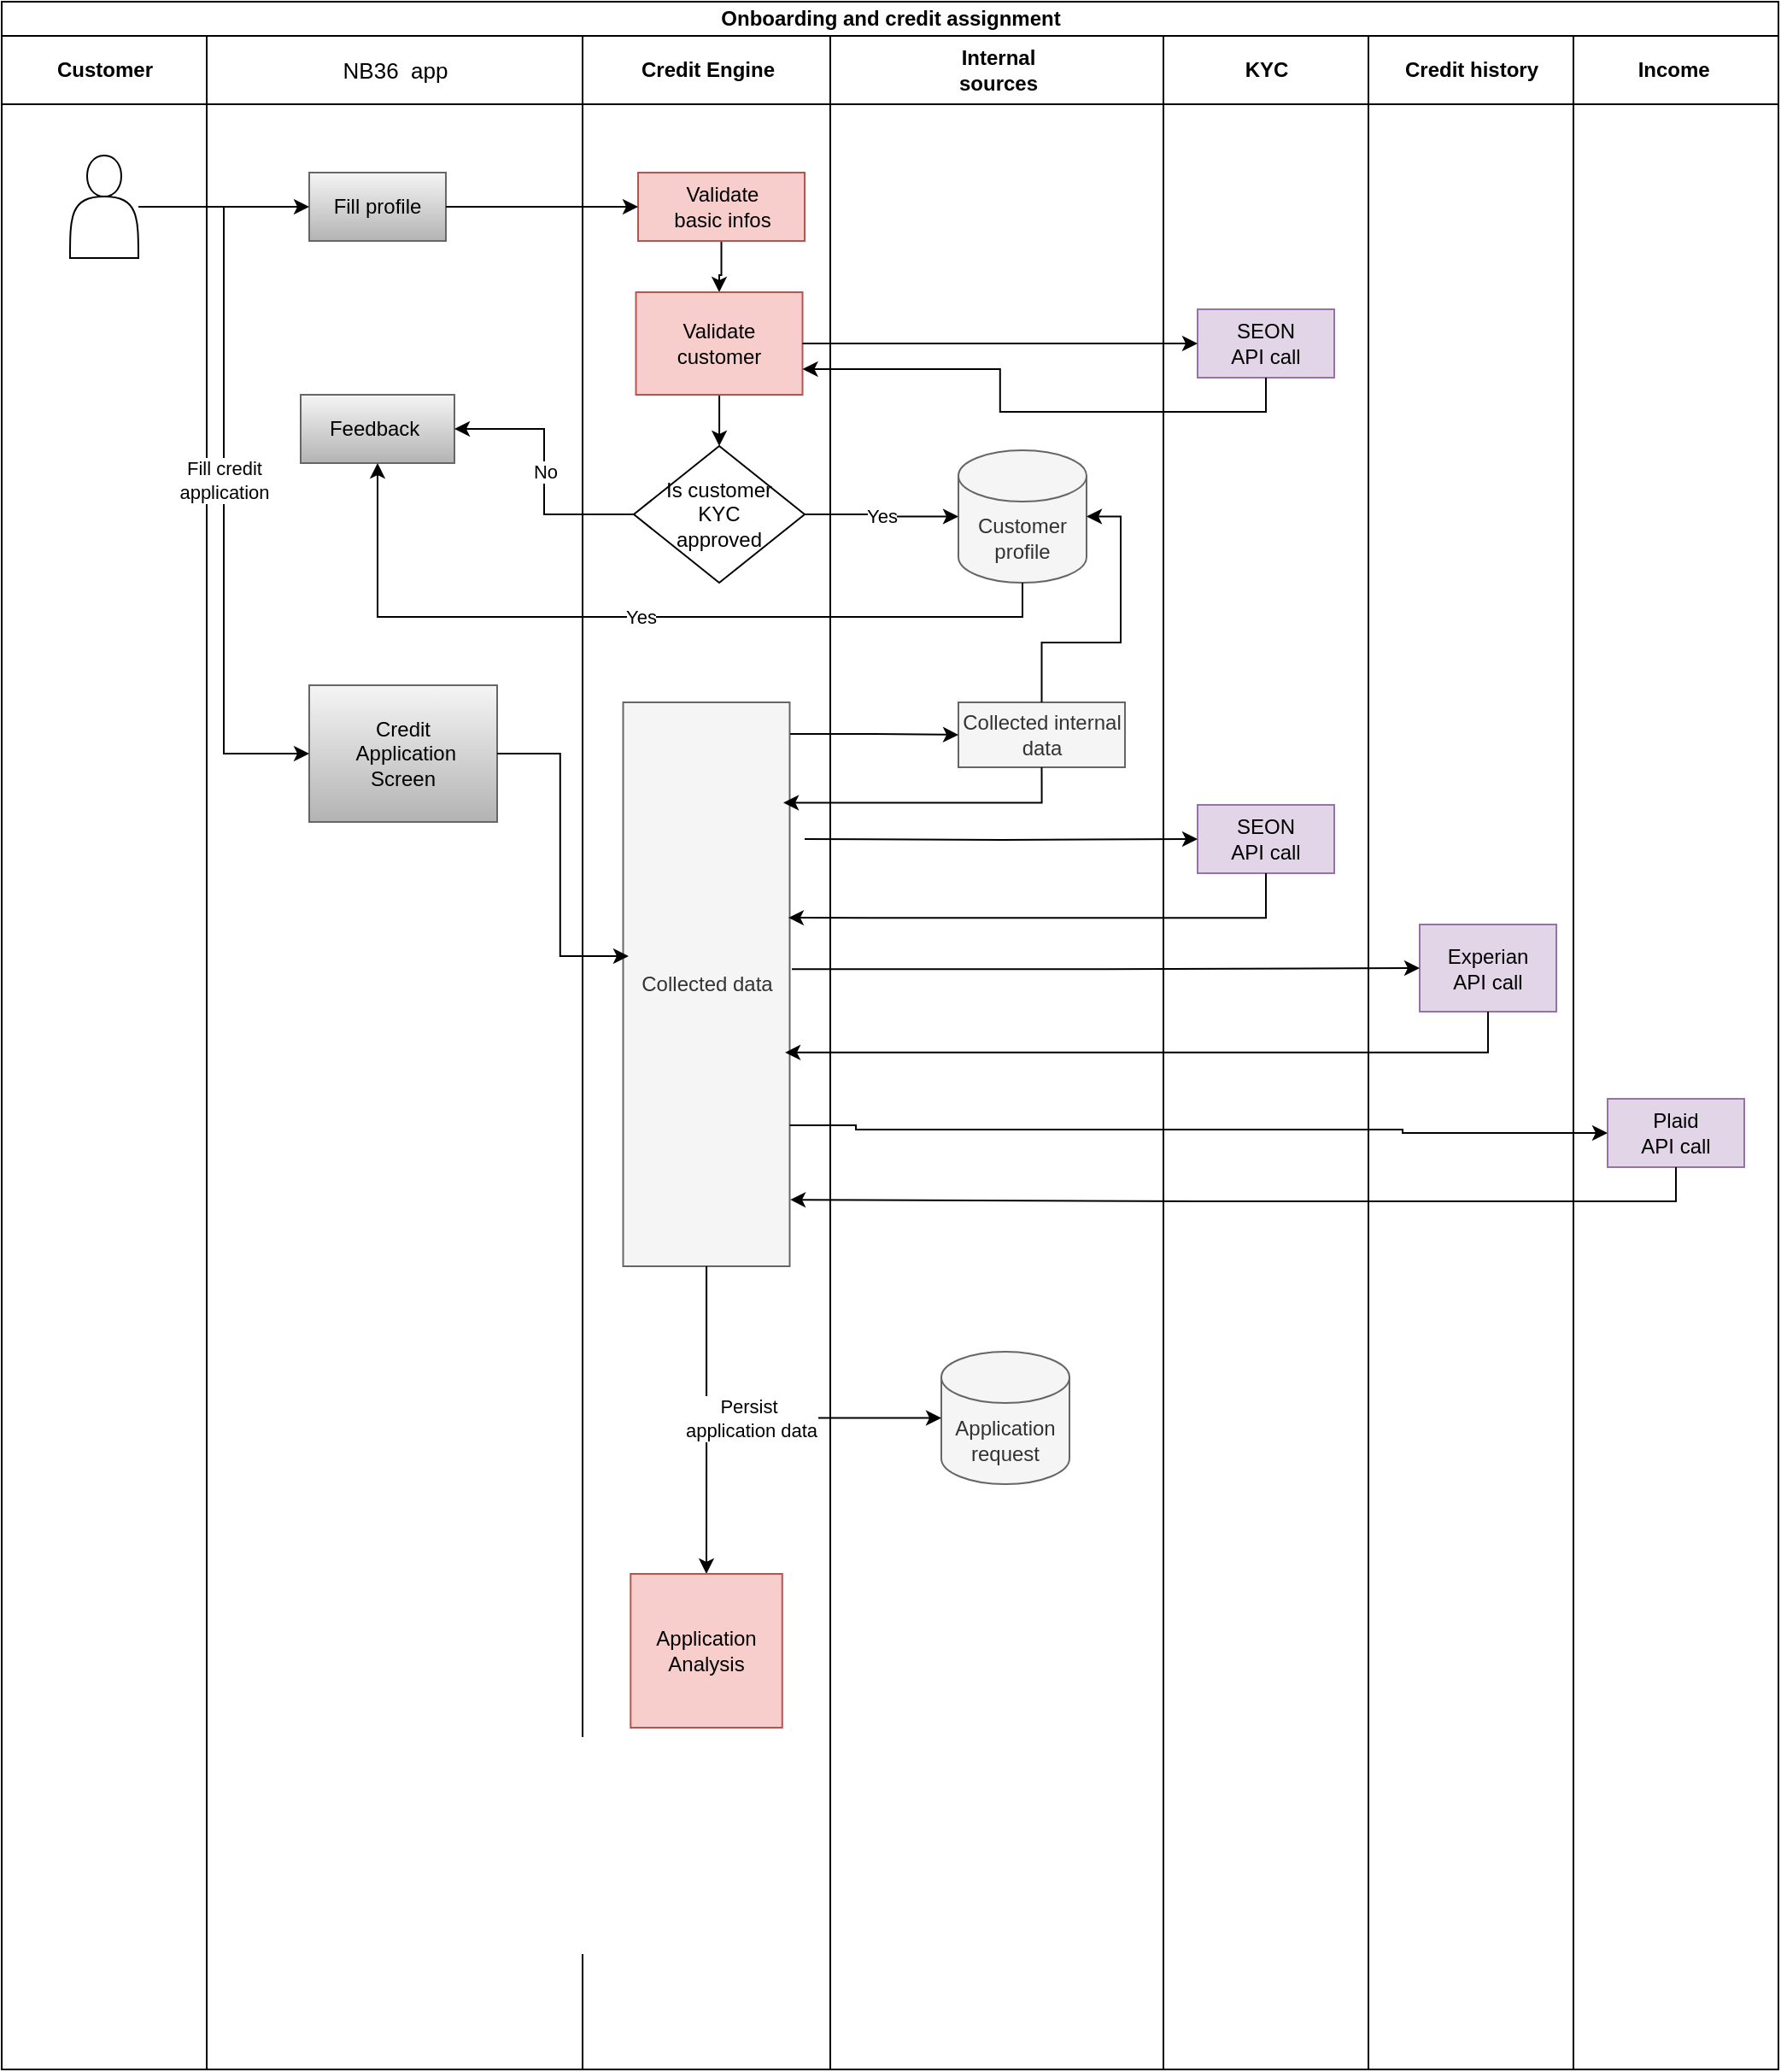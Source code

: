 <mxfile version="26.0.2">
  <diagram id="07fea595-8f29-1299-0266-81d95cde20df" name="Page-1">
    <mxGraphModel dx="1026" dy="580" grid="1" gridSize="10" guides="1" tooltips="1" connect="1" arrows="1" fold="1" page="1" pageScale="1" pageWidth="1169" pageHeight="827" background="#ffffff" math="0" shadow="0">
      <root>
        <mxCell id="0" />
        <mxCell id="1" parent="0" />
        <mxCell id="J3lePC3tcy8HL9QRwmuM-217" value="Onboarding and credit assignment" style="swimlane;childLayout=stackLayout;resizeParent=1;resizeParentMax=0;startSize=20;html=1;" vertex="1" parent="1">
          <mxGeometry x="40.0" y="100" width="1040" height="1210" as="geometry" />
        </mxCell>
        <mxCell id="J3lePC3tcy8HL9QRwmuM-218" value="Customer" style="swimlane;startSize=40;html=1;" vertex="1" parent="J3lePC3tcy8HL9QRwmuM-217">
          <mxGeometry y="20" width="120" height="1190" as="geometry" />
        </mxCell>
        <mxCell id="J3lePC3tcy8HL9QRwmuM-227" value="" style="shape=actor;whiteSpace=wrap;html=1;" vertex="1" parent="J3lePC3tcy8HL9QRwmuM-218">
          <mxGeometry x="40" y="70" width="40" height="60" as="geometry" />
        </mxCell>
        <mxCell id="J3lePC3tcy8HL9QRwmuM-219" value="&lt;span style=&quot;font-family: Arial, Helvetica, sans-serif; font-size: small; font-weight: 400; text-align: start; text-wrap-mode: wrap; background-color: rgb(255, 255, 255);&quot;&gt;NB36&amp;nbsp; app&lt;/span&gt;" style="swimlane;startSize=40;html=1;" vertex="1" parent="J3lePC3tcy8HL9QRwmuM-217">
          <mxGeometry x="120" y="20" width="220" height="1190" as="geometry" />
        </mxCell>
        <mxCell id="J3lePC3tcy8HL9QRwmuM-228" value="Fill profile" style="rounded=0;whiteSpace=wrap;html=1;fillColor=#f5f5f5;gradientColor=#b3b3b3;strokeColor=#666666;" vertex="1" parent="J3lePC3tcy8HL9QRwmuM-219">
          <mxGeometry x="60" y="80" width="80" height="40" as="geometry" />
        </mxCell>
        <mxCell id="J3lePC3tcy8HL9QRwmuM-254" value="Feedback&amp;nbsp;" style="rounded=0;whiteSpace=wrap;html=1;fillColor=#f5f5f5;gradientColor=#b3b3b3;strokeColor=#666666;" vertex="1" parent="J3lePC3tcy8HL9QRwmuM-219">
          <mxGeometry x="55" y="210" width="90" height="40" as="geometry" />
        </mxCell>
        <mxCell id="J3lePC3tcy8HL9QRwmuM-261" value="Credit&lt;br&gt;&amp;nbsp;Application&lt;br&gt;Screen" style="rounded=0;whiteSpace=wrap;html=1;fillColor=#f5f5f5;gradientColor=#b3b3b3;strokeColor=#666666;" vertex="1" parent="J3lePC3tcy8HL9QRwmuM-219">
          <mxGeometry x="60" y="380" width="110" height="80" as="geometry" />
        </mxCell>
        <mxCell id="J3lePC3tcy8HL9QRwmuM-220" value="Credit Engine" style="swimlane;startSize=40;html=1;" vertex="1" parent="J3lePC3tcy8HL9QRwmuM-217">
          <mxGeometry x="340" y="20" width="145" height="1190" as="geometry" />
        </mxCell>
        <mxCell id="J3lePC3tcy8HL9QRwmuM-243" style="edgeStyle=orthogonalEdgeStyle;rounded=0;orthogonalLoop=1;jettySize=auto;html=1;entryX=0.5;entryY=0;entryDx=0;entryDy=0;" edge="1" parent="J3lePC3tcy8HL9QRwmuM-220" source="J3lePC3tcy8HL9QRwmuM-236" target="J3lePC3tcy8HL9QRwmuM-240">
          <mxGeometry relative="1" as="geometry" />
        </mxCell>
        <mxCell id="J3lePC3tcy8HL9QRwmuM-236" value="Validate&lt;br&gt;basic infos" style="rounded=0;whiteSpace=wrap;html=1;fillColor=#f8cecc;strokeColor=#b85450;" vertex="1" parent="J3lePC3tcy8HL9QRwmuM-220">
          <mxGeometry x="32.5" y="80" width="97.5" height="40" as="geometry" />
        </mxCell>
        <mxCell id="J3lePC3tcy8HL9QRwmuM-250" style="edgeStyle=orthogonalEdgeStyle;rounded=0;orthogonalLoop=1;jettySize=auto;html=1;entryX=0.5;entryY=0;entryDx=0;entryDy=0;" edge="1" parent="J3lePC3tcy8HL9QRwmuM-220" source="J3lePC3tcy8HL9QRwmuM-240" target="J3lePC3tcy8HL9QRwmuM-249">
          <mxGeometry relative="1" as="geometry" />
        </mxCell>
        <mxCell id="J3lePC3tcy8HL9QRwmuM-240" value="Validate&lt;br&gt;customer" style="rounded=0;whiteSpace=wrap;html=1;fillColor=#f8cecc;strokeColor=#b85450;" vertex="1" parent="J3lePC3tcy8HL9QRwmuM-220">
          <mxGeometry x="31.25" y="150" width="97.5" height="60" as="geometry" />
        </mxCell>
        <mxCell id="J3lePC3tcy8HL9QRwmuM-249" value="Is customer&lt;br&gt;KYC &lt;br&gt;approved" style="rhombus;whiteSpace=wrap;html=1;" vertex="1" parent="J3lePC3tcy8HL9QRwmuM-220">
          <mxGeometry x="30" y="240" width="100" height="80" as="geometry" />
        </mxCell>
        <mxCell id="J3lePC3tcy8HL9QRwmuM-296" style="edgeStyle=orthogonalEdgeStyle;rounded=0;orthogonalLoop=1;jettySize=auto;html=1;" edge="1" parent="J3lePC3tcy8HL9QRwmuM-220" source="J3lePC3tcy8HL9QRwmuM-267" target="J3lePC3tcy8HL9QRwmuM-295">
          <mxGeometry relative="1" as="geometry" />
        </mxCell>
        <mxCell id="J3lePC3tcy8HL9QRwmuM-267" value="Collected data" style="rounded=0;whiteSpace=wrap;html=1;fillColor=#f5f5f5;fontColor=#333333;strokeColor=#666666;" vertex="1" parent="J3lePC3tcy8HL9QRwmuM-220">
          <mxGeometry x="23.75" y="390" width="97.5" height="330" as="geometry" />
        </mxCell>
        <mxCell id="J3lePC3tcy8HL9QRwmuM-295" value="Application&lt;br&gt;Analysis" style="rounded=0;whiteSpace=wrap;html=1;fillColor=#f8cecc;strokeColor=#b85450;" vertex="1" parent="J3lePC3tcy8HL9QRwmuM-220">
          <mxGeometry x="28.13" y="900" width="88.75" height="90" as="geometry" />
        </mxCell>
        <mxCell id="J3lePC3tcy8HL9QRwmuM-224" value="Internal &lt;br&gt;sources" style="swimlane;startSize=40;html=1;" vertex="1" parent="J3lePC3tcy8HL9QRwmuM-217">
          <mxGeometry x="485" y="20" width="195" height="1190" as="geometry" />
        </mxCell>
        <mxCell id="J3lePC3tcy8HL9QRwmuM-232" value="Customer profile" style="shape=cylinder3;whiteSpace=wrap;html=1;boundedLbl=1;backgroundOutline=1;size=15;fillColor=#f5f5f5;fontColor=#333333;strokeColor=#666666;" vertex="1" parent="J3lePC3tcy8HL9QRwmuM-224">
          <mxGeometry x="75" y="242.5" width="75" height="77.5" as="geometry" />
        </mxCell>
        <mxCell id="J3lePC3tcy8HL9QRwmuM-269" value="Collected internal data" style="rounded=0;whiteSpace=wrap;html=1;fillColor=#f5f5f5;fontColor=#333333;strokeColor=#666666;" vertex="1" parent="J3lePC3tcy8HL9QRwmuM-224">
          <mxGeometry x="75" y="390" width="97.5" height="38" as="geometry" />
        </mxCell>
        <mxCell id="J3lePC3tcy8HL9QRwmuM-270" style="edgeStyle=orthogonalEdgeStyle;rounded=0;orthogonalLoop=1;jettySize=auto;html=1;entryX=1;entryY=0.5;entryDx=0;entryDy=0;entryPerimeter=0;" edge="1" parent="J3lePC3tcy8HL9QRwmuM-224" source="J3lePC3tcy8HL9QRwmuM-269" target="J3lePC3tcy8HL9QRwmuM-232">
          <mxGeometry relative="1" as="geometry" />
        </mxCell>
        <mxCell id="J3lePC3tcy8HL9QRwmuM-293" value="Application&lt;br&gt;request" style="shape=cylinder3;whiteSpace=wrap;html=1;boundedLbl=1;backgroundOutline=1;size=15;fillColor=#f5f5f5;fontColor=#333333;strokeColor=#666666;" vertex="1" parent="J3lePC3tcy8HL9QRwmuM-224">
          <mxGeometry x="65" y="770" width="75" height="77.5" as="geometry" />
        </mxCell>
        <mxCell id="J3lePC3tcy8HL9QRwmuM-221" value="KYC" style="swimlane;startSize=40;html=1;" vertex="1" parent="J3lePC3tcy8HL9QRwmuM-217">
          <mxGeometry x="680" y="20" width="120" height="1190" as="geometry" />
        </mxCell>
        <mxCell id="J3lePC3tcy8HL9QRwmuM-244" value="SEON&lt;br&gt;API call" style="rounded=0;whiteSpace=wrap;html=1;fillColor=#e1d5e7;strokeColor=#9673a6;" vertex="1" parent="J3lePC3tcy8HL9QRwmuM-221">
          <mxGeometry x="20" y="160" width="80" height="40" as="geometry" />
        </mxCell>
        <mxCell id="J3lePC3tcy8HL9QRwmuM-271" value="SEON&lt;br&gt;API call" style="rounded=0;whiteSpace=wrap;html=1;fillColor=#e1d5e7;strokeColor=#9673a6;" vertex="1" parent="J3lePC3tcy8HL9QRwmuM-221">
          <mxGeometry x="20" y="450" width="80" height="40" as="geometry" />
        </mxCell>
        <mxCell id="J3lePC3tcy8HL9QRwmuM-223" value="Credit history" style="swimlane;startSize=40;html=1;" vertex="1" parent="J3lePC3tcy8HL9QRwmuM-217">
          <mxGeometry x="800" y="20" width="120" height="1190" as="geometry" />
        </mxCell>
        <mxCell id="J3lePC3tcy8HL9QRwmuM-282" value="Experian&lt;br&gt;API call" style="rounded=0;whiteSpace=wrap;html=1;fillColor=#e1d5e7;strokeColor=#9673a6;" vertex="1" parent="J3lePC3tcy8HL9QRwmuM-223">
          <mxGeometry x="30" y="520" width="80" height="51" as="geometry" />
        </mxCell>
        <mxCell id="J3lePC3tcy8HL9QRwmuM-225" value="Income&amp;nbsp;" style="swimlane;startSize=40;html=1;" vertex="1" parent="J3lePC3tcy8HL9QRwmuM-217">
          <mxGeometry x="920" y="20" width="120" height="1190" as="geometry" />
        </mxCell>
        <mxCell id="J3lePC3tcy8HL9QRwmuM-284" value="Plaid&lt;br&gt;API call" style="rounded=0;whiteSpace=wrap;html=1;fillColor=#e1d5e7;strokeColor=#9673a6;" vertex="1" parent="J3lePC3tcy8HL9QRwmuM-225">
          <mxGeometry x="20" y="622" width="80" height="40" as="geometry" />
        </mxCell>
        <mxCell id="J3lePC3tcy8HL9QRwmuM-233" style="edgeStyle=orthogonalEdgeStyle;rounded=0;orthogonalLoop=1;jettySize=auto;html=1;entryX=0;entryY=0.5;entryDx=0;entryDy=0;" edge="1" parent="J3lePC3tcy8HL9QRwmuM-217" source="J3lePC3tcy8HL9QRwmuM-228" target="J3lePC3tcy8HL9QRwmuM-236">
          <mxGeometry relative="1" as="geometry" />
        </mxCell>
        <mxCell id="J3lePC3tcy8HL9QRwmuM-230" style="edgeStyle=orthogonalEdgeStyle;rounded=0;orthogonalLoop=1;jettySize=auto;html=1;entryX=0;entryY=0.5;entryDx=0;entryDy=0;" edge="1" parent="J3lePC3tcy8HL9QRwmuM-217" source="J3lePC3tcy8HL9QRwmuM-227" target="J3lePC3tcy8HL9QRwmuM-228">
          <mxGeometry relative="1" as="geometry" />
        </mxCell>
        <mxCell id="J3lePC3tcy8HL9QRwmuM-248" style="edgeStyle=orthogonalEdgeStyle;rounded=0;orthogonalLoop=1;jettySize=auto;html=1;entryX=1;entryY=0.75;entryDx=0;entryDy=0;exitX=0.5;exitY=1;exitDx=0;exitDy=0;" edge="1" parent="J3lePC3tcy8HL9QRwmuM-217" source="J3lePC3tcy8HL9QRwmuM-244" target="J3lePC3tcy8HL9QRwmuM-240">
          <mxGeometry relative="1" as="geometry" />
        </mxCell>
        <mxCell id="J3lePC3tcy8HL9QRwmuM-251" value="Yes" style="edgeStyle=orthogonalEdgeStyle;rounded=0;orthogonalLoop=1;jettySize=auto;html=1;entryX=0;entryY=0.5;entryDx=0;entryDy=0;entryPerimeter=0;" edge="1" parent="J3lePC3tcy8HL9QRwmuM-217" source="J3lePC3tcy8HL9QRwmuM-249" target="J3lePC3tcy8HL9QRwmuM-232">
          <mxGeometry relative="1" as="geometry" />
        </mxCell>
        <mxCell id="J3lePC3tcy8HL9QRwmuM-255" style="edgeStyle=orthogonalEdgeStyle;rounded=0;orthogonalLoop=1;jettySize=auto;html=1;" edge="1" parent="J3lePC3tcy8HL9QRwmuM-217" source="J3lePC3tcy8HL9QRwmuM-240" target="J3lePC3tcy8HL9QRwmuM-244">
          <mxGeometry relative="1" as="geometry" />
        </mxCell>
        <mxCell id="J3lePC3tcy8HL9QRwmuM-259" value="No" style="edgeStyle=orthogonalEdgeStyle;rounded=0;orthogonalLoop=1;jettySize=auto;html=1;entryX=1;entryY=0.5;entryDx=0;entryDy=0;" edge="1" parent="J3lePC3tcy8HL9QRwmuM-217" source="J3lePC3tcy8HL9QRwmuM-249" target="J3lePC3tcy8HL9QRwmuM-254">
          <mxGeometry relative="1" as="geometry" />
        </mxCell>
        <mxCell id="J3lePC3tcy8HL9QRwmuM-260" value="Yes" style="edgeStyle=orthogonalEdgeStyle;rounded=0;orthogonalLoop=1;jettySize=auto;html=1;exitX=0.5;exitY=1;exitDx=0;exitDy=0;exitPerimeter=0;entryX=0.5;entryY=1;entryDx=0;entryDy=0;" edge="1" parent="J3lePC3tcy8HL9QRwmuM-217" source="J3lePC3tcy8HL9QRwmuM-232" target="J3lePC3tcy8HL9QRwmuM-254">
          <mxGeometry relative="1" as="geometry" />
        </mxCell>
        <mxCell id="J3lePC3tcy8HL9QRwmuM-262" value="Fill credit&lt;br&gt;application" style="edgeStyle=orthogonalEdgeStyle;rounded=0;orthogonalLoop=1;jettySize=auto;html=1;entryX=0;entryY=0.5;entryDx=0;entryDy=0;" edge="1" parent="J3lePC3tcy8HL9QRwmuM-217" source="J3lePC3tcy8HL9QRwmuM-227" target="J3lePC3tcy8HL9QRwmuM-261">
          <mxGeometry relative="1" as="geometry">
            <mxPoint as="offset" />
          </mxGeometry>
        </mxCell>
        <mxCell id="J3lePC3tcy8HL9QRwmuM-268" style="edgeStyle=orthogonalEdgeStyle;rounded=0;orthogonalLoop=1;jettySize=auto;html=1;entryX=0.033;entryY=0.45;entryDx=0;entryDy=0;entryPerimeter=0;" edge="1" parent="J3lePC3tcy8HL9QRwmuM-217" source="J3lePC3tcy8HL9QRwmuM-261" target="J3lePC3tcy8HL9QRwmuM-267">
          <mxGeometry relative="1" as="geometry" />
        </mxCell>
        <mxCell id="J3lePC3tcy8HL9QRwmuM-274" style="edgeStyle=orthogonalEdgeStyle;rounded=0;orthogonalLoop=1;jettySize=auto;html=1;" edge="1" parent="J3lePC3tcy8HL9QRwmuM-217" target="J3lePC3tcy8HL9QRwmuM-271">
          <mxGeometry relative="1" as="geometry">
            <mxPoint x="470.0" y="490" as="sourcePoint" />
          </mxGeometry>
        </mxCell>
        <mxCell id="J3lePC3tcy8HL9QRwmuM-275" style="edgeStyle=orthogonalEdgeStyle;rounded=0;orthogonalLoop=1;jettySize=auto;html=1;exitX=0.5;exitY=1;exitDx=0;exitDy=0;entryX=0.992;entryY=0.382;entryDx=0;entryDy=0;entryPerimeter=0;" edge="1" parent="J3lePC3tcy8HL9QRwmuM-217" source="J3lePC3tcy8HL9QRwmuM-271" target="J3lePC3tcy8HL9QRwmuM-267">
          <mxGeometry relative="1" as="geometry">
            <mxPoint x="470.0" y="550" as="targetPoint" />
          </mxGeometry>
        </mxCell>
        <mxCell id="J3lePC3tcy8HL9QRwmuM-283" style="edgeStyle=orthogonalEdgeStyle;rounded=0;orthogonalLoop=1;jettySize=auto;html=1;entryX=0.972;entryY=0.621;entryDx=0;entryDy=0;entryPerimeter=0;exitX=0.5;exitY=1;exitDx=0;exitDy=0;" edge="1" parent="J3lePC3tcy8HL9QRwmuM-217" source="J3lePC3tcy8HL9QRwmuM-282" target="J3lePC3tcy8HL9QRwmuM-267">
          <mxGeometry relative="1" as="geometry" />
        </mxCell>
        <mxCell id="J3lePC3tcy8HL9QRwmuM-287" style="edgeStyle=orthogonalEdgeStyle;rounded=0;orthogonalLoop=1;jettySize=auto;html=1;entryX=0;entryY=0.5;entryDx=0;entryDy=0;exitX=1.013;exitY=0.473;exitDx=0;exitDy=0;exitPerimeter=0;" edge="1" parent="J3lePC3tcy8HL9QRwmuM-217" source="J3lePC3tcy8HL9QRwmuM-267" target="J3lePC3tcy8HL9QRwmuM-282">
          <mxGeometry relative="1" as="geometry" />
        </mxCell>
        <mxCell id="J3lePC3tcy8HL9QRwmuM-288" style="edgeStyle=orthogonalEdgeStyle;rounded=0;orthogonalLoop=1;jettySize=auto;html=1;entryX=0;entryY=0.5;entryDx=0;entryDy=0;exitX=1.003;exitY=0.056;exitDx=0;exitDy=0;exitPerimeter=0;" edge="1" parent="J3lePC3tcy8HL9QRwmuM-217" source="J3lePC3tcy8HL9QRwmuM-267" target="J3lePC3tcy8HL9QRwmuM-269">
          <mxGeometry relative="1" as="geometry" />
        </mxCell>
        <mxCell id="J3lePC3tcy8HL9QRwmuM-289" style="edgeStyle=orthogonalEdgeStyle;rounded=0;orthogonalLoop=1;jettySize=auto;html=1;entryX=0.962;entryY=0.178;entryDx=0;entryDy=0;entryPerimeter=0;exitX=0.5;exitY=1;exitDx=0;exitDy=0;" edge="1" parent="J3lePC3tcy8HL9QRwmuM-217" source="J3lePC3tcy8HL9QRwmuM-269" target="J3lePC3tcy8HL9QRwmuM-267">
          <mxGeometry relative="1" as="geometry" />
        </mxCell>
        <mxCell id="J3lePC3tcy8HL9QRwmuM-290" style="edgeStyle=orthogonalEdgeStyle;rounded=0;orthogonalLoop=1;jettySize=auto;html=1;entryX=0;entryY=0.5;entryDx=0;entryDy=0;exitX=1;exitY=0.75;exitDx=0;exitDy=0;" edge="1" parent="J3lePC3tcy8HL9QRwmuM-217" source="J3lePC3tcy8HL9QRwmuM-267" target="J3lePC3tcy8HL9QRwmuM-284">
          <mxGeometry relative="1" as="geometry">
            <Array as="points">
              <mxPoint x="500" y="658" />
              <mxPoint x="500" y="660" />
              <mxPoint x="820" y="660" />
              <mxPoint x="820" y="662" />
            </Array>
          </mxGeometry>
        </mxCell>
        <mxCell id="J3lePC3tcy8HL9QRwmuM-292" style="edgeStyle=orthogonalEdgeStyle;rounded=0;orthogonalLoop=1;jettySize=auto;html=1;entryX=1.003;entryY=0.882;entryDx=0;entryDy=0;entryPerimeter=0;exitX=0.5;exitY=1;exitDx=0;exitDy=0;" edge="1" parent="J3lePC3tcy8HL9QRwmuM-217" source="J3lePC3tcy8HL9QRwmuM-284" target="J3lePC3tcy8HL9QRwmuM-267">
          <mxGeometry relative="1" as="geometry" />
        </mxCell>
        <mxCell id="J3lePC3tcy8HL9QRwmuM-294" value="Persist&lt;br&gt;&amp;nbsp;application data" style="edgeStyle=orthogonalEdgeStyle;rounded=0;orthogonalLoop=1;jettySize=auto;html=1;entryX=0;entryY=0.5;entryDx=0;entryDy=0;entryPerimeter=0;exitX=0.5;exitY=1;exitDx=0;exitDy=0;" edge="1" parent="J3lePC3tcy8HL9QRwmuM-217" source="J3lePC3tcy8HL9QRwmuM-267" target="J3lePC3tcy8HL9QRwmuM-293">
          <mxGeometry relative="1" as="geometry">
            <mxPoint x="412.5" y="800" as="targetPoint" />
          </mxGeometry>
        </mxCell>
      </root>
    </mxGraphModel>
  </diagram>
</mxfile>
